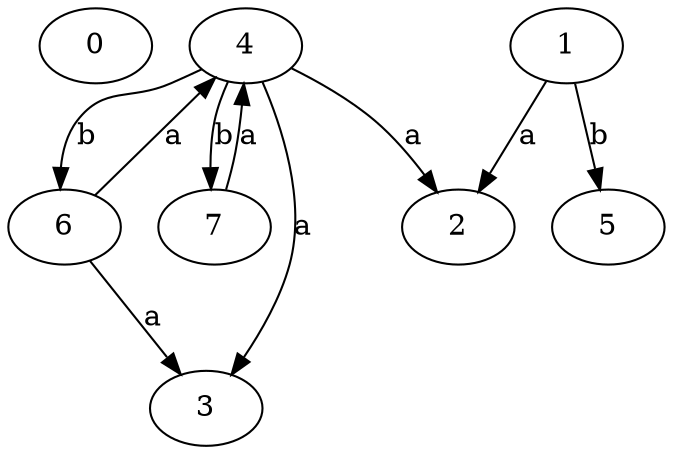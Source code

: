 strict digraph  {
0;
2;
3;
4;
5;
6;
1;
7;
4 -> 2  [label=a];
4 -> 3  [label=a];
4 -> 6  [label=b];
4 -> 7  [label=b];
6 -> 3  [label=a];
6 -> 4  [label=a];
1 -> 2  [label=a];
1 -> 5  [label=b];
7 -> 4  [label=a];
}
